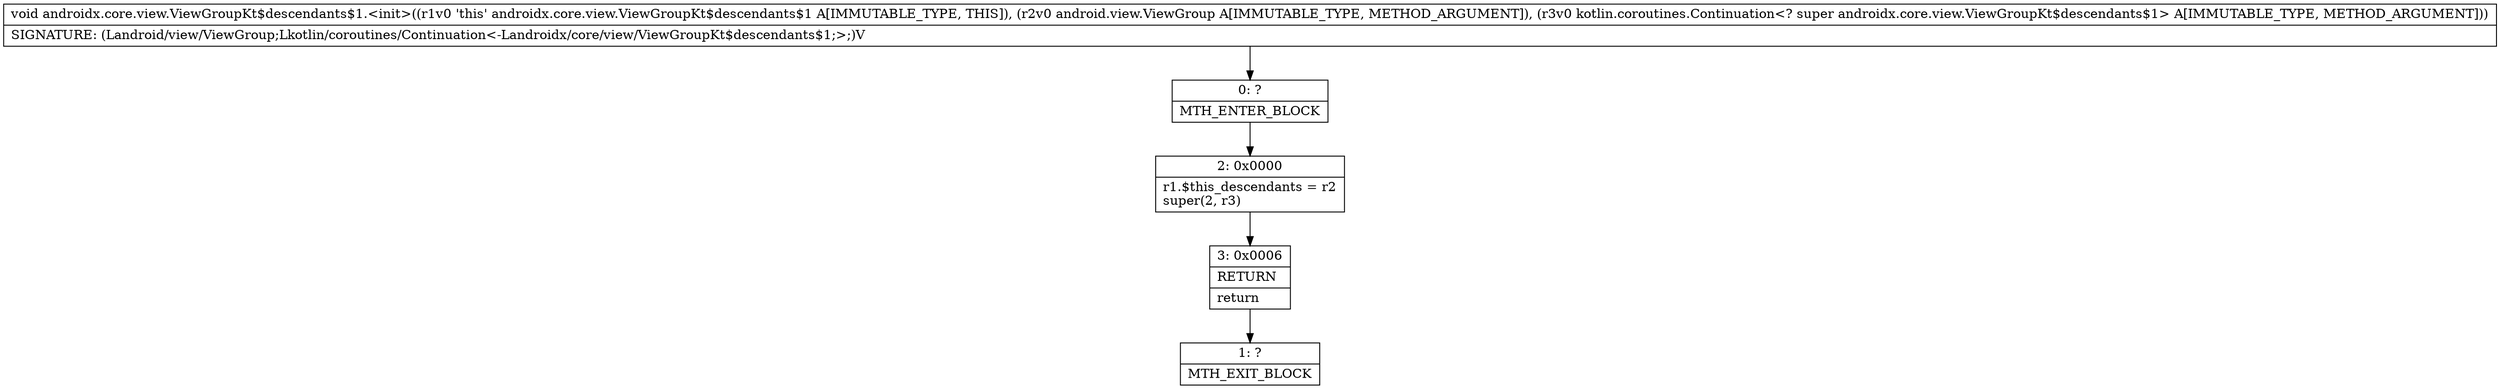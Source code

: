 digraph "CFG forandroidx.core.view.ViewGroupKt$descendants$1.\<init\>(Landroid\/view\/ViewGroup;Lkotlin\/coroutines\/Continuation;)V" {
Node_0 [shape=record,label="{0\:\ ?|MTH_ENTER_BLOCK\l}"];
Node_2 [shape=record,label="{2\:\ 0x0000|r1.$this_descendants = r2\lsuper(2, r3)\l}"];
Node_3 [shape=record,label="{3\:\ 0x0006|RETURN\l|return\l}"];
Node_1 [shape=record,label="{1\:\ ?|MTH_EXIT_BLOCK\l}"];
MethodNode[shape=record,label="{void androidx.core.view.ViewGroupKt$descendants$1.\<init\>((r1v0 'this' androidx.core.view.ViewGroupKt$descendants$1 A[IMMUTABLE_TYPE, THIS]), (r2v0 android.view.ViewGroup A[IMMUTABLE_TYPE, METHOD_ARGUMENT]), (r3v0 kotlin.coroutines.Continuation\<? super androidx.core.view.ViewGroupKt$descendants$1\> A[IMMUTABLE_TYPE, METHOD_ARGUMENT]))  | SIGNATURE: (Landroid\/view\/ViewGroup;Lkotlin\/coroutines\/Continuation\<\-Landroidx\/core\/view\/ViewGroupKt$descendants$1;\>;)V\l}"];
MethodNode -> Node_0;Node_0 -> Node_2;
Node_2 -> Node_3;
Node_3 -> Node_1;
}


